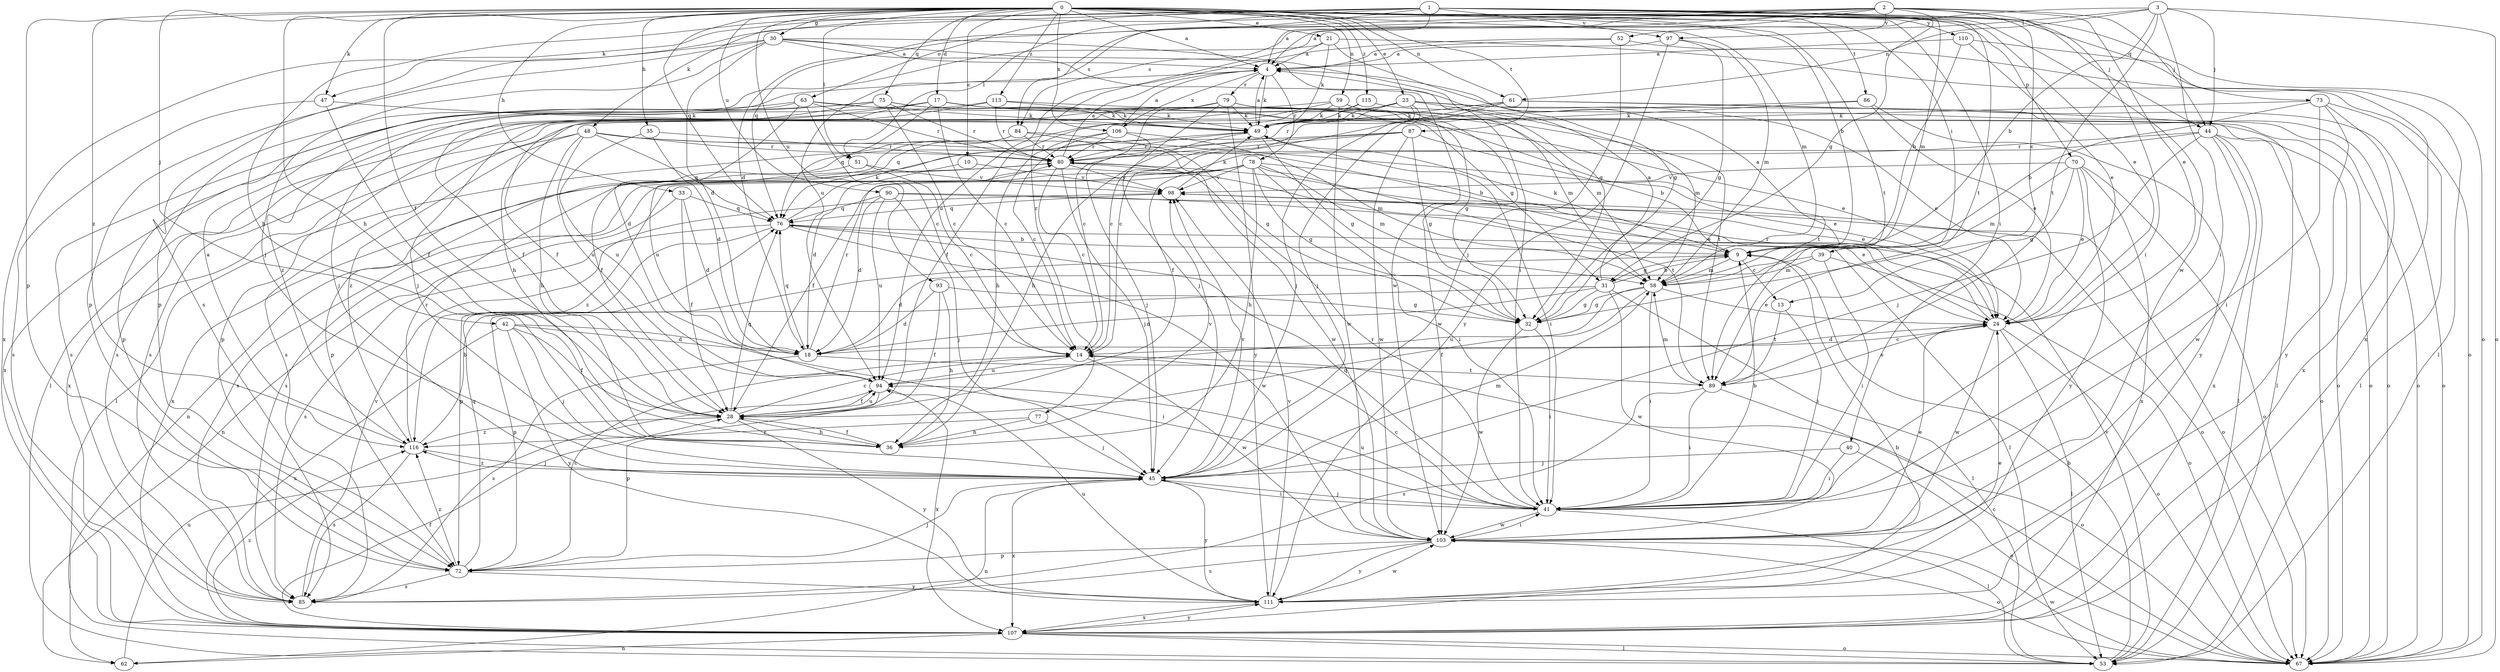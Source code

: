 strict digraph  {
0;
1;
2;
3;
4;
9;
10;
13;
14;
17;
18;
21;
23;
24;
28;
30;
31;
32;
33;
35;
36;
39;
40;
41;
42;
44;
45;
47;
48;
49;
51;
52;
53;
58;
59;
61;
62;
63;
67;
70;
72;
73;
75;
76;
77;
78;
79;
80;
84;
85;
86;
87;
89;
90;
93;
94;
97;
98;
103;
106;
107;
110;
111;
113;
115;
116;
0 -> 4  [label=a];
0 -> 9  [label=b];
0 -> 10  [label=c];
0 -> 17  [label=d];
0 -> 21  [label=e];
0 -> 23  [label=e];
0 -> 24  [label=e];
0 -> 28  [label=f];
0 -> 30  [label=g];
0 -> 33  [label=h];
0 -> 35  [label=h];
0 -> 36  [label=h];
0 -> 39  [label=i];
0 -> 40  [label=i];
0 -> 42  [label=j];
0 -> 47  [label=k];
0 -> 51  [label=l];
0 -> 58  [label=m];
0 -> 59  [label=n];
0 -> 61  [label=n];
0 -> 70  [label=p];
0 -> 72  [label=p];
0 -> 73  [label=q];
0 -> 75  [label=q];
0 -> 76  [label=q];
0 -> 86  [label=t];
0 -> 87  [label=t];
0 -> 89  [label=t];
0 -> 90  [label=u];
0 -> 93  [label=u];
0 -> 103  [label=w];
0 -> 106  [label=x];
0 -> 110  [label=y];
0 -> 113  [label=z];
0 -> 115  [label=z];
0 -> 116  [label=z];
1 -> 4  [label=a];
1 -> 31  [label=g];
1 -> 36  [label=h];
1 -> 44  [label=j];
1 -> 47  [label=k];
1 -> 48  [label=k];
1 -> 51  [label=l];
1 -> 63  [label=o];
1 -> 67  [label=o];
1 -> 84  [label=s];
1 -> 89  [label=t];
1 -> 97  [label=v];
2 -> 4  [label=a];
2 -> 13  [label=c];
2 -> 18  [label=d];
2 -> 24  [label=e];
2 -> 41  [label=i];
2 -> 44  [label=j];
2 -> 58  [label=m];
2 -> 76  [label=q];
2 -> 84  [label=s];
2 -> 85  [label=s];
2 -> 94  [label=u];
2 -> 97  [label=v];
3 -> 9  [label=b];
3 -> 41  [label=i];
3 -> 44  [label=j];
3 -> 52  [label=l];
3 -> 61  [label=n];
3 -> 67  [label=o];
3 -> 77  [label=r];
3 -> 89  [label=t];
4 -> 49  [label=k];
4 -> 78  [label=r];
4 -> 79  [label=r];
4 -> 106  [label=x];
9 -> 4  [label=a];
9 -> 13  [label=c];
9 -> 31  [label=g];
9 -> 49  [label=k];
9 -> 58  [label=m];
10 -> 18  [label=d];
10 -> 98  [label=v];
13 -> 41  [label=i];
13 -> 89  [label=t];
14 -> 94  [label=u];
14 -> 103  [label=w];
17 -> 14  [label=c];
17 -> 31  [label=g];
17 -> 45  [label=j];
17 -> 49  [label=k];
17 -> 67  [label=o];
17 -> 72  [label=p];
17 -> 76  [label=q];
17 -> 89  [label=t];
17 -> 107  [label=x];
18 -> 76  [label=q];
18 -> 80  [label=r];
18 -> 85  [label=s];
18 -> 89  [label=t];
21 -> 4  [label=a];
21 -> 32  [label=g];
21 -> 49  [label=k];
21 -> 67  [label=o];
21 -> 72  [label=p];
23 -> 14  [label=c];
23 -> 24  [label=e];
23 -> 45  [label=j];
23 -> 49  [label=k];
23 -> 58  [label=m];
23 -> 67  [label=o];
23 -> 80  [label=r];
23 -> 85  [label=s];
24 -> 14  [label=c];
24 -> 18  [label=d];
24 -> 53  [label=l];
24 -> 67  [label=o];
24 -> 80  [label=r];
24 -> 103  [label=w];
28 -> 14  [label=c];
28 -> 36  [label=h];
28 -> 76  [label=q];
28 -> 94  [label=u];
28 -> 111  [label=y];
28 -> 116  [label=z];
30 -> 4  [label=a];
30 -> 18  [label=d];
30 -> 32  [label=g];
30 -> 41  [label=i];
30 -> 45  [label=j];
30 -> 72  [label=p];
30 -> 103  [label=w];
30 -> 107  [label=x];
31 -> 4  [label=a];
31 -> 9  [label=b];
31 -> 18  [label=d];
31 -> 32  [label=g];
31 -> 53  [label=l];
31 -> 72  [label=p];
31 -> 103  [label=w];
32 -> 41  [label=i];
32 -> 103  [label=w];
33 -> 18  [label=d];
33 -> 28  [label=f];
33 -> 62  [label=n];
33 -> 76  [label=q];
35 -> 18  [label=d];
35 -> 80  [label=r];
35 -> 94  [label=u];
36 -> 28  [label=f];
36 -> 98  [label=v];
39 -> 18  [label=d];
39 -> 41  [label=i];
39 -> 58  [label=m];
39 -> 67  [label=o];
40 -> 41  [label=i];
40 -> 45  [label=j];
40 -> 67  [label=o];
41 -> 9  [label=b];
41 -> 14  [label=c];
41 -> 45  [label=j];
41 -> 53  [label=l];
41 -> 76  [label=q];
41 -> 80  [label=r];
41 -> 94  [label=u];
41 -> 103  [label=w];
42 -> 18  [label=d];
42 -> 28  [label=f];
42 -> 41  [label=i];
42 -> 45  [label=j];
42 -> 107  [label=x];
42 -> 111  [label=y];
44 -> 28  [label=f];
44 -> 45  [label=j];
44 -> 53  [label=l];
44 -> 67  [label=o];
44 -> 80  [label=r];
44 -> 103  [label=w];
44 -> 107  [label=x];
45 -> 41  [label=i];
45 -> 58  [label=m];
45 -> 62  [label=n];
45 -> 98  [label=v];
45 -> 107  [label=x];
45 -> 111  [label=y];
45 -> 116  [label=z];
47 -> 28  [label=f];
47 -> 49  [label=k];
47 -> 85  [label=s];
48 -> 9  [label=b];
48 -> 24  [label=e];
48 -> 36  [label=h];
48 -> 76  [label=q];
48 -> 80  [label=r];
48 -> 94  [label=u];
48 -> 107  [label=x];
48 -> 116  [label=z];
49 -> 4  [label=a];
49 -> 32  [label=g];
49 -> 36  [label=h];
49 -> 41  [label=i];
49 -> 80  [label=r];
51 -> 14  [label=c];
51 -> 98  [label=v];
51 -> 107  [label=x];
52 -> 4  [label=a];
52 -> 45  [label=j];
52 -> 94  [label=u];
52 -> 107  [label=x];
53 -> 9  [label=b];
53 -> 98  [label=v];
58 -> 24  [label=e];
58 -> 28  [label=f];
58 -> 32  [label=g];
58 -> 41  [label=i];
58 -> 94  [label=u];
59 -> 36  [label=h];
59 -> 49  [label=k];
59 -> 58  [label=m];
59 -> 85  [label=s];
59 -> 89  [label=t];
59 -> 103  [label=w];
61 -> 14  [label=c];
61 -> 45  [label=j];
61 -> 49  [label=k];
61 -> 53  [label=l];
61 -> 67  [label=o];
62 -> 94  [label=u];
63 -> 14  [label=c];
63 -> 18  [label=d];
63 -> 24  [label=e];
63 -> 45  [label=j];
63 -> 49  [label=k];
63 -> 72  [label=p];
63 -> 80  [label=r];
67 -> 14  [label=c];
67 -> 103  [label=w];
70 -> 24  [label=e];
70 -> 32  [label=g];
70 -> 58  [label=m];
70 -> 67  [label=o];
70 -> 98  [label=v];
70 -> 107  [label=x];
70 -> 111  [label=y];
72 -> 14  [label=c];
72 -> 45  [label=j];
72 -> 76  [label=q];
72 -> 85  [label=s];
72 -> 111  [label=y];
72 -> 116  [label=z];
73 -> 9  [label=b];
73 -> 41  [label=i];
73 -> 49  [label=k];
73 -> 53  [label=l];
73 -> 107  [label=x];
73 -> 111  [label=y];
75 -> 14  [label=c];
75 -> 28  [label=f];
75 -> 49  [label=k];
75 -> 67  [label=o];
75 -> 80  [label=r];
75 -> 85  [label=s];
75 -> 116  [label=z];
76 -> 9  [label=b];
76 -> 49  [label=k];
76 -> 53  [label=l];
76 -> 72  [label=p];
76 -> 85  [label=s];
76 -> 103  [label=w];
77 -> 36  [label=h];
77 -> 45  [label=j];
77 -> 116  [label=z];
78 -> 24  [label=e];
78 -> 28  [label=f];
78 -> 32  [label=g];
78 -> 36  [label=h];
78 -> 41  [label=i];
78 -> 58  [label=m];
78 -> 62  [label=n];
78 -> 85  [label=s];
78 -> 89  [label=t];
78 -> 98  [label=v];
78 -> 116  [label=z];
79 -> 14  [label=c];
79 -> 45  [label=j];
79 -> 49  [label=k];
79 -> 53  [label=l];
79 -> 58  [label=m];
79 -> 103  [label=w];
79 -> 111  [label=y];
80 -> 4  [label=a];
80 -> 14  [label=c];
80 -> 24  [label=e];
80 -> 45  [label=j];
80 -> 85  [label=s];
80 -> 98  [label=v];
84 -> 28  [label=f];
84 -> 32  [label=g];
84 -> 53  [label=l];
84 -> 80  [label=r];
84 -> 103  [label=w];
85 -> 98  [label=v];
86 -> 24  [label=e];
86 -> 49  [label=k];
86 -> 76  [label=q];
86 -> 111  [label=y];
87 -> 9  [label=b];
87 -> 32  [label=g];
87 -> 72  [label=p];
87 -> 80  [label=r];
87 -> 94  [label=u];
87 -> 103  [label=w];
89 -> 24  [label=e];
89 -> 41  [label=i];
89 -> 58  [label=m];
89 -> 67  [label=o];
89 -> 85  [label=s];
90 -> 18  [label=d];
90 -> 24  [label=e];
90 -> 45  [label=j];
90 -> 67  [label=o];
90 -> 76  [label=q];
90 -> 94  [label=u];
93 -> 18  [label=d];
93 -> 28  [label=f];
93 -> 32  [label=g];
93 -> 36  [label=h];
94 -> 28  [label=f];
94 -> 72  [label=p];
94 -> 107  [label=x];
97 -> 4  [label=a];
97 -> 32  [label=g];
97 -> 58  [label=m];
97 -> 111  [label=y];
98 -> 49  [label=k];
98 -> 67  [label=o];
98 -> 76  [label=q];
103 -> 24  [label=e];
103 -> 41  [label=i];
103 -> 67  [label=o];
103 -> 72  [label=p];
103 -> 85  [label=s];
103 -> 111  [label=y];
106 -> 4  [label=a];
106 -> 14  [label=c];
106 -> 36  [label=h];
106 -> 45  [label=j];
106 -> 58  [label=m];
106 -> 80  [label=r];
107 -> 9  [label=b];
107 -> 28  [label=f];
107 -> 53  [label=l];
107 -> 62  [label=n];
107 -> 67  [label=o];
107 -> 111  [label=y];
107 -> 116  [label=z];
110 -> 4  [label=a];
110 -> 9  [label=b];
110 -> 24  [label=e];
110 -> 53  [label=l];
111 -> 24  [label=e];
111 -> 94  [label=u];
111 -> 98  [label=v];
111 -> 103  [label=w];
111 -> 107  [label=x];
113 -> 28  [label=f];
113 -> 32  [label=g];
113 -> 49  [label=k];
113 -> 80  [label=r];
113 -> 85  [label=s];
115 -> 28  [label=f];
115 -> 49  [label=k];
115 -> 67  [label=o];
116 -> 4  [label=a];
116 -> 9  [label=b];
116 -> 45  [label=j];
116 -> 80  [label=r];
116 -> 85  [label=s];
}
